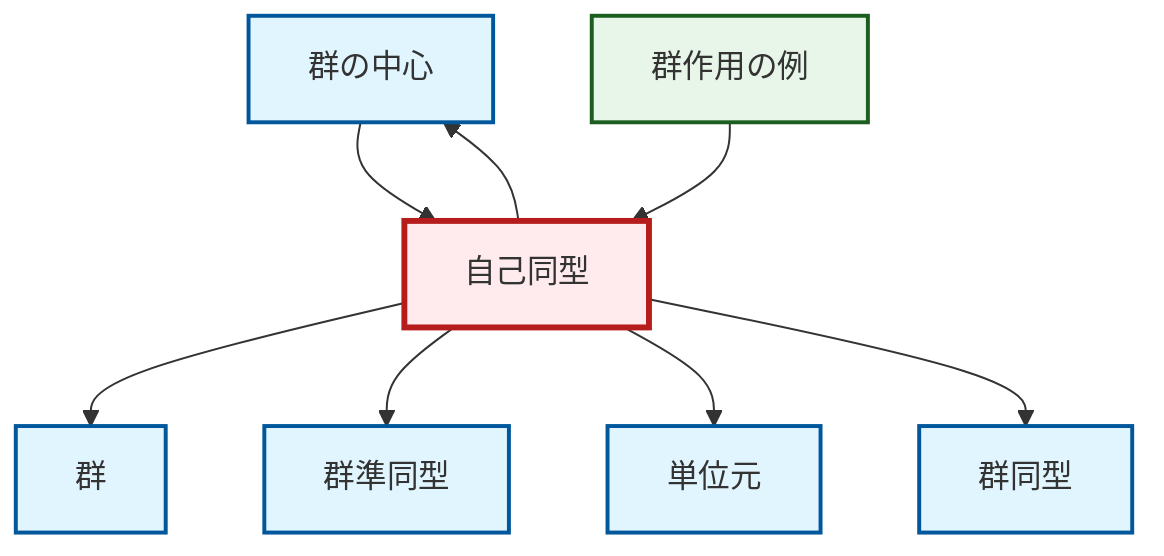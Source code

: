 graph TD
    classDef definition fill:#e1f5fe,stroke:#01579b,stroke-width:2px
    classDef theorem fill:#f3e5f5,stroke:#4a148c,stroke-width:2px
    classDef axiom fill:#fff3e0,stroke:#e65100,stroke-width:2px
    classDef example fill:#e8f5e9,stroke:#1b5e20,stroke-width:2px
    classDef current fill:#ffebee,stroke:#b71c1c,stroke-width:3px
    def-center-of-group["群の中心"]:::definition
    ex-group-action-examples["群作用の例"]:::example
    def-group["群"]:::definition
    def-isomorphism["群同型"]:::definition
    def-automorphism["自己同型"]:::definition
    def-identity-element["単位元"]:::definition
    def-homomorphism["群準同型"]:::definition
    def-automorphism --> def-group
    def-center-of-group --> def-automorphism
    def-automorphism --> def-homomorphism
    def-automorphism --> def-identity-element
    ex-group-action-examples --> def-automorphism
    def-automorphism --> def-isomorphism
    def-automorphism --> def-center-of-group
    class def-automorphism current